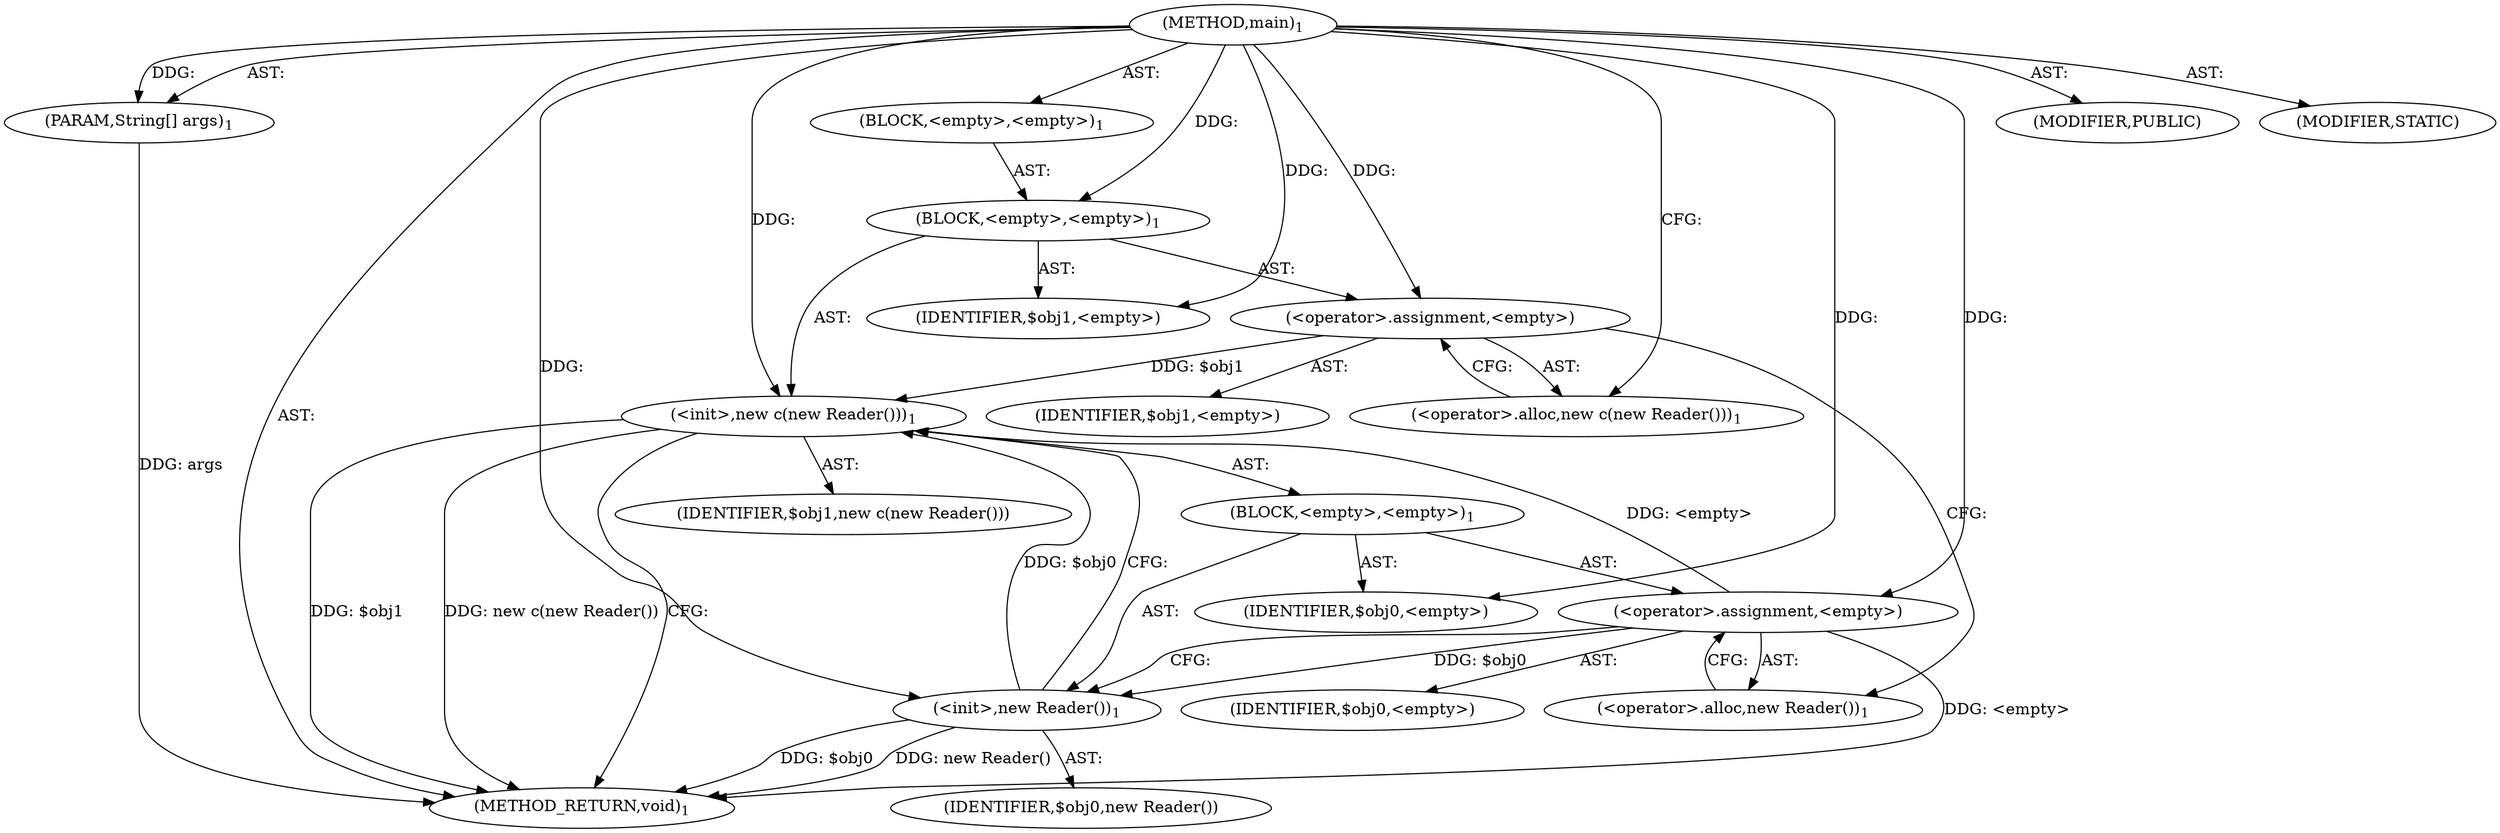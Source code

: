 digraph "main" {  
"17" [label = <(METHOD,main)<SUB>1</SUB>> ]
"18" [label = <(PARAM,String[] args)<SUB>1</SUB>> ]
"19" [label = <(BLOCK,&lt;empty&gt;,&lt;empty&gt;)<SUB>1</SUB>> ]
"20" [label = <(BLOCK,&lt;empty&gt;,&lt;empty&gt;)<SUB>1</SUB>> ]
"21" [label = <(&lt;operator&gt;.assignment,&lt;empty&gt;)> ]
"22" [label = <(IDENTIFIER,$obj1,&lt;empty&gt;)> ]
"23" [label = <(&lt;operator&gt;.alloc,new c(new Reader()))<SUB>1</SUB>> ]
"24" [label = <(&lt;init&gt;,new c(new Reader()))<SUB>1</SUB>> ]
"25" [label = <(IDENTIFIER,$obj1,new c(new Reader()))> ]
"26" [label = <(BLOCK,&lt;empty&gt;,&lt;empty&gt;)<SUB>1</SUB>> ]
"27" [label = <(&lt;operator&gt;.assignment,&lt;empty&gt;)> ]
"28" [label = <(IDENTIFIER,$obj0,&lt;empty&gt;)> ]
"29" [label = <(&lt;operator&gt;.alloc,new Reader())<SUB>1</SUB>> ]
"30" [label = <(&lt;init&gt;,new Reader())<SUB>1</SUB>> ]
"31" [label = <(IDENTIFIER,$obj0,new Reader())> ]
"32" [label = <(IDENTIFIER,$obj0,&lt;empty&gt;)> ]
"33" [label = <(IDENTIFIER,$obj1,&lt;empty&gt;)> ]
"34" [label = <(MODIFIER,PUBLIC)> ]
"35" [label = <(MODIFIER,STATIC)> ]
"36" [label = <(METHOD_RETURN,void)<SUB>1</SUB>> ]
  "17" -> "18"  [ label = "AST: "] 
  "17" -> "19"  [ label = "AST: "] 
  "17" -> "34"  [ label = "AST: "] 
  "17" -> "35"  [ label = "AST: "] 
  "17" -> "36"  [ label = "AST: "] 
  "19" -> "20"  [ label = "AST: "] 
  "20" -> "21"  [ label = "AST: "] 
  "20" -> "24"  [ label = "AST: "] 
  "20" -> "33"  [ label = "AST: "] 
  "21" -> "22"  [ label = "AST: "] 
  "21" -> "23"  [ label = "AST: "] 
  "24" -> "25"  [ label = "AST: "] 
  "24" -> "26"  [ label = "AST: "] 
  "26" -> "27"  [ label = "AST: "] 
  "26" -> "30"  [ label = "AST: "] 
  "26" -> "32"  [ label = "AST: "] 
  "27" -> "28"  [ label = "AST: "] 
  "27" -> "29"  [ label = "AST: "] 
  "30" -> "31"  [ label = "AST: "] 
  "21" -> "29"  [ label = "CFG: "] 
  "24" -> "36"  [ label = "CFG: "] 
  "23" -> "21"  [ label = "CFG: "] 
  "27" -> "30"  [ label = "CFG: "] 
  "30" -> "24"  [ label = "CFG: "] 
  "29" -> "27"  [ label = "CFG: "] 
  "17" -> "23"  [ label = "CFG: "] 
  "18" -> "36"  [ label = "DDG: args"] 
  "24" -> "36"  [ label = "DDG: $obj1"] 
  "27" -> "36"  [ label = "DDG: &lt;empty&gt;"] 
  "30" -> "36"  [ label = "DDG: $obj0"] 
  "30" -> "36"  [ label = "DDG: new Reader()"] 
  "24" -> "36"  [ label = "DDG: new c(new Reader())"] 
  "17" -> "18"  [ label = "DDG: "] 
  "17" -> "20"  [ label = "DDG: "] 
  "17" -> "21"  [ label = "DDG: "] 
  "17" -> "33"  [ label = "DDG: "] 
  "21" -> "24"  [ label = "DDG: $obj1"] 
  "17" -> "24"  [ label = "DDG: "] 
  "27" -> "24"  [ label = "DDG: &lt;empty&gt;"] 
  "30" -> "24"  [ label = "DDG: $obj0"] 
  "17" -> "27"  [ label = "DDG: "] 
  "17" -> "32"  [ label = "DDG: "] 
  "27" -> "30"  [ label = "DDG: $obj0"] 
  "17" -> "30"  [ label = "DDG: "] 
}
